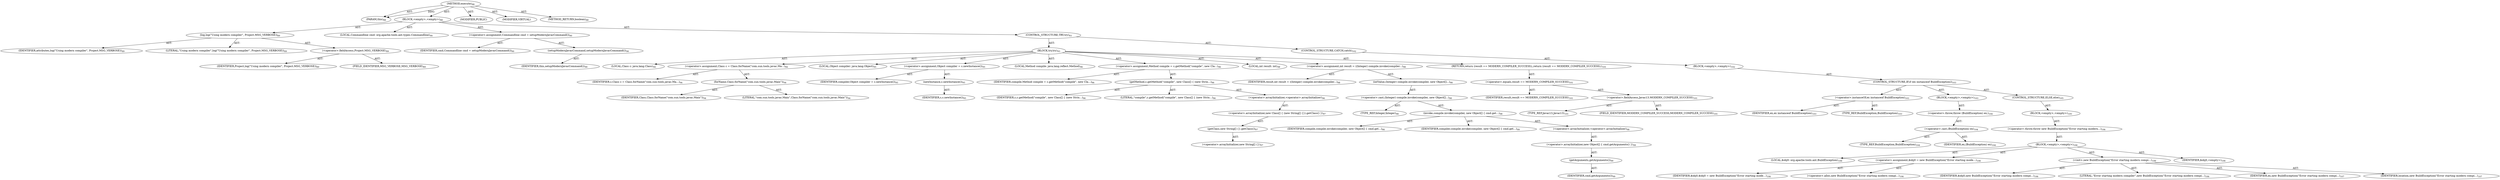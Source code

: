digraph "execute" {  
"111669149696" [label = <(METHOD,execute)<SUB>88</SUB>> ]
"115964116992" [label = <(PARAM,this)<SUB>88</SUB>> ]
"25769803776" [label = <(BLOCK,&lt;empty&gt;,&lt;empty&gt;)<SUB>88</SUB>> ]
"30064771072" [label = <(log,log(&quot;Using modern compiler&quot;, Project.MSG_VERBOSE))<SUB>89</SUB>> ]
"68719476737" [label = <(IDENTIFIER,attributes,log(&quot;Using modern compiler&quot;, Project.MSG_VERBOSE))<SUB>89</SUB>> ]
"90194313216" [label = <(LITERAL,&quot;Using modern compiler&quot;,log(&quot;Using modern compiler&quot;, Project.MSG_VERBOSE))<SUB>89</SUB>> ]
"30064771073" [label = <(&lt;operator&gt;.fieldAccess,Project.MSG_VERBOSE)<SUB>89</SUB>> ]
"68719476738" [label = <(IDENTIFIER,Project,log(&quot;Using modern compiler&quot;, Project.MSG_VERBOSE))<SUB>89</SUB>> ]
"55834574848" [label = <(FIELD_IDENTIFIER,MSG_VERBOSE,MSG_VERBOSE)<SUB>89</SUB>> ]
"94489280512" [label = <(LOCAL,Commandline cmd: org.apache.tools.ant.types.Commandline)<SUB>90</SUB>> ]
"30064771074" [label = <(&lt;operator&gt;.assignment,Commandline cmd = setupModernJavacCommand())<SUB>90</SUB>> ]
"68719476739" [label = <(IDENTIFIER,cmd,Commandline cmd = setupModernJavacCommand())<SUB>90</SUB>> ]
"30064771075" [label = <(setupModernJavacCommand,setupModernJavacCommand())<SUB>90</SUB>> ]
"68719476736" [label = <(IDENTIFIER,this,setupModernJavacCommand())<SUB>90</SUB>> ]
"47244640256" [label = <(CONTROL_STRUCTURE,TRY,try)<SUB>93</SUB>> ]
"25769803777" [label = <(BLOCK,try,try)<SUB>93</SUB>> ]
"94489280513" [label = <(LOCAL,Class c: java.lang.Class)<SUB>94</SUB>> ]
"30064771076" [label = <(&lt;operator&gt;.assignment,Class c = Class.forName(&quot;com.sun.tools.javac.Ma...)<SUB>94</SUB>> ]
"68719476740" [label = <(IDENTIFIER,c,Class c = Class.forName(&quot;com.sun.tools.javac.Ma...)<SUB>94</SUB>> ]
"30064771077" [label = <(forName,Class.forName(&quot;com.sun.tools.javac.Main&quot;))<SUB>94</SUB>> ]
"68719476741" [label = <(IDENTIFIER,Class,Class.forName(&quot;com.sun.tools.javac.Main&quot;))<SUB>94</SUB>> ]
"90194313217" [label = <(LITERAL,&quot;com.sun.tools.javac.Main&quot;,Class.forName(&quot;com.sun.tools.javac.Main&quot;))<SUB>94</SUB>> ]
"94489280514" [label = <(LOCAL,Object compiler: java.lang.Object)<SUB>95</SUB>> ]
"30064771078" [label = <(&lt;operator&gt;.assignment,Object compiler = c.newInstance())<SUB>95</SUB>> ]
"68719476742" [label = <(IDENTIFIER,compiler,Object compiler = c.newInstance())<SUB>95</SUB>> ]
"30064771079" [label = <(newInstance,c.newInstance())<SUB>95</SUB>> ]
"68719476743" [label = <(IDENTIFIER,c,c.newInstance())<SUB>95</SUB>> ]
"94489280515" [label = <(LOCAL,Method compile: java.lang.reflect.Method)<SUB>96</SUB>> ]
"30064771080" [label = <(&lt;operator&gt;.assignment,Method compile = c.getMethod(&quot;compile&quot;, new Cla...)<SUB>96</SUB>> ]
"68719476744" [label = <(IDENTIFIER,compile,Method compile = c.getMethod(&quot;compile&quot;, new Cla...)<SUB>96</SUB>> ]
"30064771081" [label = <(getMethod,c.getMethod(&quot;compile&quot;, new Class[] { (new Strin...)<SUB>96</SUB>> ]
"68719476745" [label = <(IDENTIFIER,c,c.getMethod(&quot;compile&quot;, new Class[] { (new Strin...)<SUB>96</SUB>> ]
"90194313218" [label = <(LITERAL,&quot;compile&quot;,c.getMethod(&quot;compile&quot;, new Class[] { (new Strin...)<SUB>96</SUB>> ]
"30064771082" [label = <(&lt;operator&gt;.arrayInitializer,&lt;operator&gt;.arrayInitializer)<SUB>96</SUB>> ]
"30064771083" [label = <(&lt;operator&gt;.arrayInitializer,new Class[] { (new String[] {}).getClass() })<SUB>97</SUB>> ]
"30064771084" [label = <(getClass,new String[] {}.getClass())<SUB>97</SUB>> ]
"30064771085" [label = <(&lt;operator&gt;.arrayInitializer,new String[] {})<SUB>97</SUB>> ]
"94489280516" [label = <(LOCAL,int result: int)<SUB>98</SUB>> ]
"30064771086" [label = <(&lt;operator&gt;.assignment,int result = ((Integer) compile.invoke(compiler...)<SUB>98</SUB>> ]
"68719476746" [label = <(IDENTIFIER,result,int result = ((Integer) compile.invoke(compiler...)<SUB>98</SUB>> ]
"30064771087" [label = <(intValue,(Integer) compile.invoke(compiler, new Object[]...)<SUB>98</SUB>> ]
"30064771088" [label = <(&lt;operator&gt;.cast,(Integer) compile.invoke(compiler, new Object[]...)<SUB>98</SUB>> ]
"180388626432" [label = <(TYPE_REF,Integer,Integer)<SUB>98</SUB>> ]
"30064771089" [label = <(invoke,compile.invoke(compiler, new Object[] { cmd.get...)<SUB>98</SUB>> ]
"68719476747" [label = <(IDENTIFIER,compile,compile.invoke(compiler, new Object[] { cmd.get...)<SUB>98</SUB>> ]
"68719476748" [label = <(IDENTIFIER,compiler,compile.invoke(compiler, new Object[] { cmd.get...)<SUB>99</SUB>> ]
"30064771090" [label = <(&lt;operator&gt;.arrayInitializer,&lt;operator&gt;.arrayInitializer)<SUB>98</SUB>> ]
"30064771091" [label = <(&lt;operator&gt;.arrayInitializer,new Object[] { cmd.getArguments() })<SUB>99</SUB>> ]
"30064771092" [label = <(getArguments,getArguments())<SUB>99</SUB>> ]
"68719476749" [label = <(IDENTIFIER,cmd,getArguments())<SUB>99</SUB>> ]
"146028888064" [label = <(RETURN,return (result == MODERN_COMPILER_SUCCESS);,return (result == MODERN_COMPILER_SUCCESS);)<SUB>101</SUB>> ]
"30064771093" [label = <(&lt;operator&gt;.equals,result == MODERN_COMPILER_SUCCESS)<SUB>101</SUB>> ]
"68719476750" [label = <(IDENTIFIER,result,result == MODERN_COMPILER_SUCCESS)<SUB>101</SUB>> ]
"30064771094" [label = <(&lt;operator&gt;.fieldAccess,Javac13.MODERN_COMPILER_SUCCESS)<SUB>101</SUB>> ]
"180388626433" [label = <(TYPE_REF,Javac13,Javac13)<SUB>101</SUB>> ]
"55834574849" [label = <(FIELD_IDENTIFIER,MODERN_COMPILER_SUCCESS,MODERN_COMPILER_SUCCESS)<SUB>101</SUB>> ]
"47244640257" [label = <(CONTROL_STRUCTURE,CATCH,catch)<SUB>102</SUB>> ]
"25769803778" [label = <(BLOCK,&lt;empty&gt;,&lt;empty&gt;)<SUB>102</SUB>> ]
"47244640258" [label = <(CONTROL_STRUCTURE,IF,if (ex instanceof BuildException))<SUB>103</SUB>> ]
"30064771095" [label = <(&lt;operator&gt;.instanceOf,ex instanceof BuildException)<SUB>103</SUB>> ]
"68719476751" [label = <(IDENTIFIER,ex,ex instanceof BuildException)<SUB>103</SUB>> ]
"180388626434" [label = <(TYPE_REF,BuildException,BuildException)<SUB>103</SUB>> ]
"25769803779" [label = <(BLOCK,&lt;empty&gt;,&lt;empty&gt;)<SUB>103</SUB>> ]
"30064771096" [label = <(&lt;operator&gt;.throw,throw (BuildException) ex;)<SUB>104</SUB>> ]
"30064771097" [label = <(&lt;operator&gt;.cast,(BuildException) ex)<SUB>104</SUB>> ]
"180388626435" [label = <(TYPE_REF,BuildException,BuildException)<SUB>104</SUB>> ]
"68719476752" [label = <(IDENTIFIER,ex,(BuildException) ex)<SUB>104</SUB>> ]
"47244640259" [label = <(CONTROL_STRUCTURE,ELSE,else)<SUB>105</SUB>> ]
"25769803780" [label = <(BLOCK,&lt;empty&gt;,&lt;empty&gt;)<SUB>105</SUB>> ]
"30064771098" [label = <(&lt;operator&gt;.throw,throw new BuildException(&quot;Error starting modern...)<SUB>106</SUB>> ]
"25769803781" [label = <(BLOCK,&lt;empty&gt;,&lt;empty&gt;)<SUB>106</SUB>> ]
"94489280517" [label = <(LOCAL,$obj0: org.apache.tools.ant.BuildException)<SUB>106</SUB>> ]
"30064771099" [label = <(&lt;operator&gt;.assignment,$obj0 = new BuildException(&quot;Error starting mode...)<SUB>106</SUB>> ]
"68719476753" [label = <(IDENTIFIER,$obj0,$obj0 = new BuildException(&quot;Error starting mode...)<SUB>106</SUB>> ]
"30064771100" [label = <(&lt;operator&gt;.alloc,new BuildException(&quot;Error starting modern compi...)<SUB>106</SUB>> ]
"30064771101" [label = <(&lt;init&gt;,new BuildException(&quot;Error starting modern compi...)<SUB>106</SUB>> ]
"68719476754" [label = <(IDENTIFIER,$obj0,new BuildException(&quot;Error starting modern compi...)<SUB>106</SUB>> ]
"90194313219" [label = <(LITERAL,&quot;Error starting modern compiler&quot;,new BuildException(&quot;Error starting modern compi...)<SUB>106</SUB>> ]
"68719476755" [label = <(IDENTIFIER,ex,new BuildException(&quot;Error starting modern compi...)<SUB>107</SUB>> ]
"68719476756" [label = <(IDENTIFIER,location,new BuildException(&quot;Error starting modern compi...)<SUB>107</SUB>> ]
"68719476757" [label = <(IDENTIFIER,$obj0,&lt;empty&gt;)<SUB>106</SUB>> ]
"133143986178" [label = <(MODIFIER,PUBLIC)> ]
"133143986179" [label = <(MODIFIER,VIRTUAL)> ]
"128849018880" [label = <(METHOD_RETURN,boolean)<SUB>88</SUB>> ]
  "111669149696" -> "115964116992"  [ label = "AST: "] 
  "111669149696" -> "25769803776"  [ label = "AST: "] 
  "111669149696" -> "133143986178"  [ label = "AST: "] 
  "111669149696" -> "133143986179"  [ label = "AST: "] 
  "111669149696" -> "128849018880"  [ label = "AST: "] 
  "25769803776" -> "30064771072"  [ label = "AST: "] 
  "25769803776" -> "94489280512"  [ label = "AST: "] 
  "25769803776" -> "30064771074"  [ label = "AST: "] 
  "25769803776" -> "47244640256"  [ label = "AST: "] 
  "30064771072" -> "68719476737"  [ label = "AST: "] 
  "30064771072" -> "90194313216"  [ label = "AST: "] 
  "30064771072" -> "30064771073"  [ label = "AST: "] 
  "30064771073" -> "68719476738"  [ label = "AST: "] 
  "30064771073" -> "55834574848"  [ label = "AST: "] 
  "30064771074" -> "68719476739"  [ label = "AST: "] 
  "30064771074" -> "30064771075"  [ label = "AST: "] 
  "30064771075" -> "68719476736"  [ label = "AST: "] 
  "47244640256" -> "25769803777"  [ label = "AST: "] 
  "47244640256" -> "47244640257"  [ label = "AST: "] 
  "25769803777" -> "94489280513"  [ label = "AST: "] 
  "25769803777" -> "30064771076"  [ label = "AST: "] 
  "25769803777" -> "94489280514"  [ label = "AST: "] 
  "25769803777" -> "30064771078"  [ label = "AST: "] 
  "25769803777" -> "94489280515"  [ label = "AST: "] 
  "25769803777" -> "30064771080"  [ label = "AST: "] 
  "25769803777" -> "94489280516"  [ label = "AST: "] 
  "25769803777" -> "30064771086"  [ label = "AST: "] 
  "25769803777" -> "146028888064"  [ label = "AST: "] 
  "30064771076" -> "68719476740"  [ label = "AST: "] 
  "30064771076" -> "30064771077"  [ label = "AST: "] 
  "30064771077" -> "68719476741"  [ label = "AST: "] 
  "30064771077" -> "90194313217"  [ label = "AST: "] 
  "30064771078" -> "68719476742"  [ label = "AST: "] 
  "30064771078" -> "30064771079"  [ label = "AST: "] 
  "30064771079" -> "68719476743"  [ label = "AST: "] 
  "30064771080" -> "68719476744"  [ label = "AST: "] 
  "30064771080" -> "30064771081"  [ label = "AST: "] 
  "30064771081" -> "68719476745"  [ label = "AST: "] 
  "30064771081" -> "90194313218"  [ label = "AST: "] 
  "30064771081" -> "30064771082"  [ label = "AST: "] 
  "30064771082" -> "30064771083"  [ label = "AST: "] 
  "30064771083" -> "30064771084"  [ label = "AST: "] 
  "30064771084" -> "30064771085"  [ label = "AST: "] 
  "30064771086" -> "68719476746"  [ label = "AST: "] 
  "30064771086" -> "30064771087"  [ label = "AST: "] 
  "30064771087" -> "30064771088"  [ label = "AST: "] 
  "30064771088" -> "180388626432"  [ label = "AST: "] 
  "30064771088" -> "30064771089"  [ label = "AST: "] 
  "30064771089" -> "68719476747"  [ label = "AST: "] 
  "30064771089" -> "68719476748"  [ label = "AST: "] 
  "30064771089" -> "30064771090"  [ label = "AST: "] 
  "30064771090" -> "30064771091"  [ label = "AST: "] 
  "30064771091" -> "30064771092"  [ label = "AST: "] 
  "30064771092" -> "68719476749"  [ label = "AST: "] 
  "146028888064" -> "30064771093"  [ label = "AST: "] 
  "30064771093" -> "68719476750"  [ label = "AST: "] 
  "30064771093" -> "30064771094"  [ label = "AST: "] 
  "30064771094" -> "180388626433"  [ label = "AST: "] 
  "30064771094" -> "55834574849"  [ label = "AST: "] 
  "47244640257" -> "25769803778"  [ label = "AST: "] 
  "25769803778" -> "47244640258"  [ label = "AST: "] 
  "47244640258" -> "30064771095"  [ label = "AST: "] 
  "47244640258" -> "25769803779"  [ label = "AST: "] 
  "47244640258" -> "47244640259"  [ label = "AST: "] 
  "30064771095" -> "68719476751"  [ label = "AST: "] 
  "30064771095" -> "180388626434"  [ label = "AST: "] 
  "25769803779" -> "30064771096"  [ label = "AST: "] 
  "30064771096" -> "30064771097"  [ label = "AST: "] 
  "30064771097" -> "180388626435"  [ label = "AST: "] 
  "30064771097" -> "68719476752"  [ label = "AST: "] 
  "47244640259" -> "25769803780"  [ label = "AST: "] 
  "25769803780" -> "30064771098"  [ label = "AST: "] 
  "30064771098" -> "25769803781"  [ label = "AST: "] 
  "25769803781" -> "94489280517"  [ label = "AST: "] 
  "25769803781" -> "30064771099"  [ label = "AST: "] 
  "25769803781" -> "30064771101"  [ label = "AST: "] 
  "25769803781" -> "68719476757"  [ label = "AST: "] 
  "30064771099" -> "68719476753"  [ label = "AST: "] 
  "30064771099" -> "30064771100"  [ label = "AST: "] 
  "30064771101" -> "68719476754"  [ label = "AST: "] 
  "30064771101" -> "90194313219"  [ label = "AST: "] 
  "30064771101" -> "68719476755"  [ label = "AST: "] 
  "30064771101" -> "68719476756"  [ label = "AST: "] 
  "111669149696" -> "115964116992"  [ label = "DDG: "] 
}
